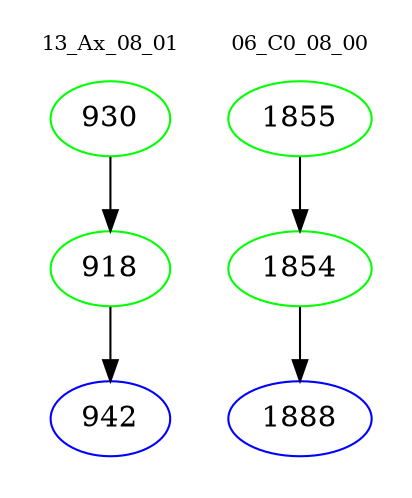 digraph{
subgraph cluster_0 {
color = white
label = "13_Ax_08_01";
fontsize=10;
T0_930 [label="930", color="green"]
T0_930 -> T0_918 [color="black"]
T0_918 [label="918", color="green"]
T0_918 -> T0_942 [color="black"]
T0_942 [label="942", color="blue"]
}
subgraph cluster_1 {
color = white
label = "06_C0_08_00";
fontsize=10;
T1_1855 [label="1855", color="green"]
T1_1855 -> T1_1854 [color="black"]
T1_1854 [label="1854", color="green"]
T1_1854 -> T1_1888 [color="black"]
T1_1888 [label="1888", color="blue"]
}
}
